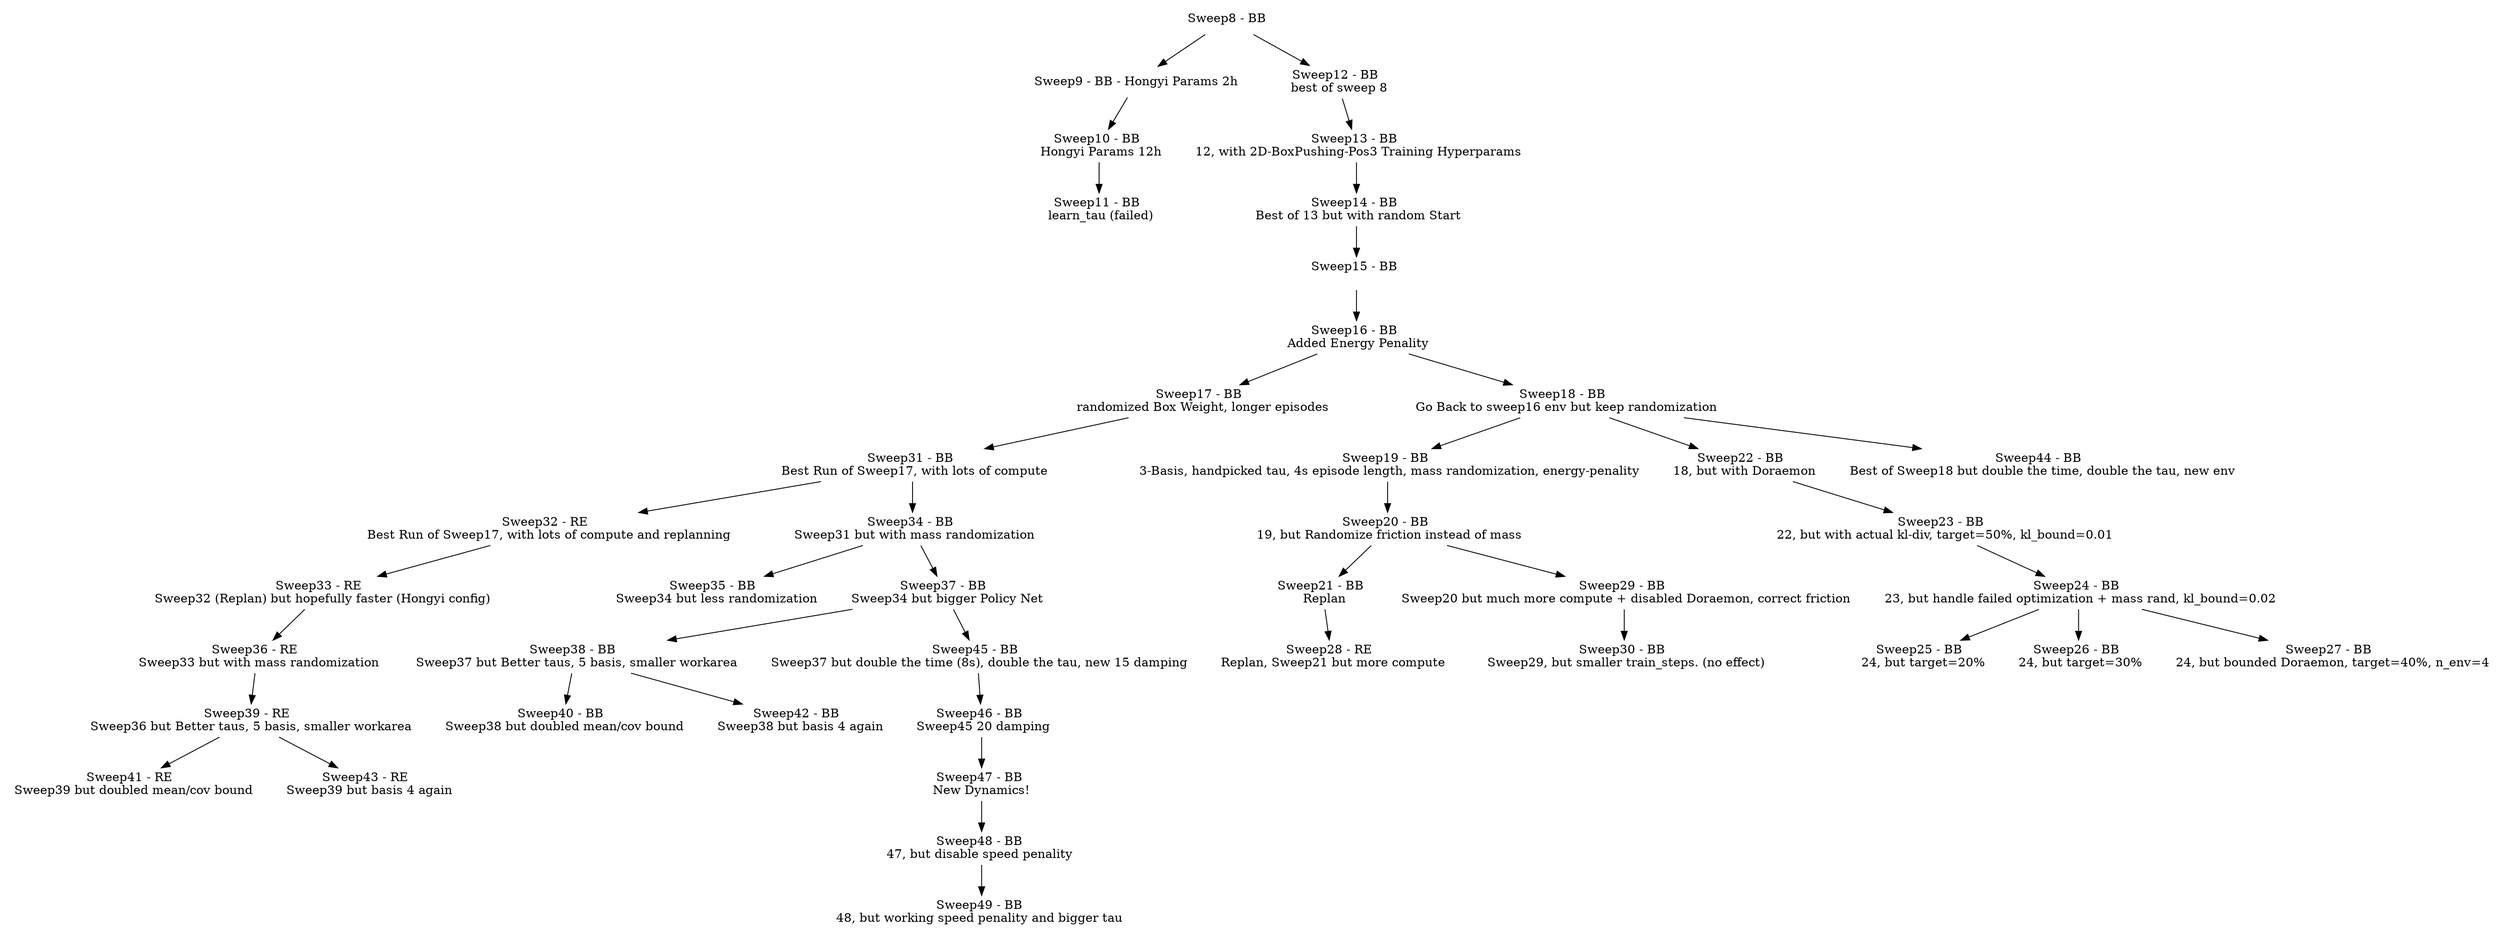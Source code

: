 digraph Sweeps {
    // Nodes
    node [shape=plaintext]
    "Sweep8"  [label=<Sweep8 - BB>];
    "Sweep9"  [label=<Sweep9 - BB - Hongyi Params 2h>];
    "Sweep10" [label=<Sweep10 - BB <BR/> Hongyi Params 12h>];
    "Sweep11" [label=<Sweep11 - BB <BR/> learn_tau (failed)>];
    "Sweep12" [label=<Sweep12 - BB <BR/> best of sweep 8>];
    "Sweep13" [label=<Sweep13 - BB <BR/> 12, with 2D-BoxPushing-Pos3 Training Hyperparams>];
    "Sweep14" [label=<Sweep14 - BB <BR/> Best of 13 but with random Start>];
    "Sweep15" [label=<Sweep15 - BB <BR/> >];
    "Sweep16" [label=<Sweep16 - BB <BR/> Added Energy Penality>];
    "Sweep17" [label=<Sweep17 - BB <BR/> randomized Box Weight, longer episodes>];
    "Sweep18" [label=<Sweep18 - BB <BR/> Go Back to sweep16 env but keep randomization>];
    "Sweep19" [label=<Sweep19 - BB <BR/> 3-Basis, handpicked tau, 4s episode length, mass randomization, energy-penality>];
    "Sweep20" [label=<Sweep20 - BB <BR/> 19, but Randomize friction instead of mass>];
    "Sweep21" [label=<Sweep21 - BB <BR/> Replan>];
    "Sweep22" [label=<Sweep22 - BB <BR/> 18, but with Doraemon>];
    "Sweep23" [label=<Sweep23 - BB <BR/> 22, but with actual kl-div, target=50%, kl_bound=0.01>];
    "Sweep24" [label=<Sweep24 - BB <BR/> 23, but handle failed optimization + mass rand, kl_bound=0.02>];
    "Sweep25" [label=<Sweep25 - BB <BR/> 24, but target=20%>];
    "Sweep26" [label=<Sweep26 - BB <BR/> 24, but target=30%>];
    "Sweep27" [label=<Sweep27 - BB <BR/> 24, but bounded Doraemon, target=40%, n_env=4>];
    "Sweep28" [label=<Sweep28 - RE <BR/> Replan, Sweep21 but more compute>];
    "Sweep29" [label=<Sweep29 - BB <BR/> Sweep20 but much more compute + disabled Doraemon, correct friction>];
    "Sweep30" [label=<Sweep30 - BB <BR/> Sweep29, but smaller train_steps. (no effect)>];
    "Sweep31" [label=<Sweep31 - BB <BR/> Best Run of Sweep17, with lots of compute>];
    "Sweep32" [label=<Sweep32 - RE <BR/> Best Run of Sweep17, with lots of compute and replanning>];
    "Sweep33" [label=<Sweep33 - RE <BR/> Sweep32 (Replan) but hopefully faster (Hongyi config)>];
    "Sweep34" [label=<Sweep34 - BB <BR/> Sweep31 but with mass randomization>];
    "Sweep35" [label=<Sweep35 - BB <BR/> Sweep34 but less randomization>];
    "Sweep36" [label=<Sweep36 - RE <BR/> Sweep33 but with mass randomization>];
    "Sweep37" [label=<Sweep37 - BB <BR/> Sweep34 but bigger Policy Net>];
    "Sweep38" [label=<Sweep38 - BB <BR/> Sweep37 but Better taus, 5 basis, smaller workarea>];
    "Sweep39" [label=<Sweep39 - RE <BR/> Sweep36 but Better taus, 5 basis, smaller workarea>];
    "Sweep40" [label=<Sweep40 - BB <BR/> Sweep38 but doubled mean/cov bound>];
    "Sweep41" [label=<Sweep41 - RE <BR/> Sweep39 but doubled mean/cov bound>];
    "Sweep42" [label=<Sweep42 - BB <BR/> Sweep38 but basis 4 again>];
    "Sweep43" [label=<Sweep43 - RE <BR/> Sweep39 but basis 4 again>];
    "Sweep44" [label=<Sweep44 - BB <BR/> Best of Sweep18 but double the time, double the tau, new env>];
    "Sweep45" [label=<Sweep45 - BB <BR/> Sweep37 but double the time (8s), double the tau, new 15 damping>];
    "Sweep46" [label=<Sweep46 - BB <BR/> Sweep45 20 damping>];
    "Sweep47" [label=<Sweep47 - BB <BR/> New Dynamics! >];
    "Sweep48" [label=<Sweep48 - BB <BR/> 47, but disable speed penality  >];
    "Sweep49" [label=<Sweep49 - BB <BR/> 48, but working speed penality and bigger tau  >];

    // Edges
    "Sweep8" -> "Sweep9"
    "Sweep9" -> "Sweep10"
    "Sweep10" -> "Sweep11"
    "Sweep8" -> "Sweep12"
    "Sweep12" -> "Sweep13"
    "Sweep13" -> "Sweep14"
    "Sweep16" -> "Sweep18"
    "Sweep18" -> "Sweep19"
    "Sweep19" -> "Sweep20"
    "Sweep21" -> "Sweep28"
    "Sweep20" -> "Sweep29"
    "Sweep29" -> "Sweep30"
    "Sweep17" -> "Sweep31"
    "Sweep31" -> "Sweep32"
    "Sweep32" -> "Sweep33"
    "Sweep31" -> "Sweep34"
    "Sweep34" -> "Sweep35"
    "Sweep33" -> "Sweep36"
    "Sweep34" -> "Sweep37"
    "Sweep37" -> "Sweep38"
    "Sweep36" -> "Sweep39"
    "Sweep38" -> "Sweep40"
    "Sweep39" -> "Sweep41"
    "Sweep38" -> "Sweep42"
    "Sweep39" -> "Sweep43"
    "Sweep18" -> "Sweep22"
    "Sweep22" -> "Sweep23"
    "Sweep23" -> "Sweep24"
    "Sweep24" -> "Sweep25"
    "Sweep24" -> "Sweep26"
    "Sweep24" -> "Sweep27"
    "Sweep18" -> "Sweep44"
    "Sweep14" -> "Sweep15"
    "Sweep15" -> "Sweep16"
    "Sweep16" -> "Sweep17"
    "Sweep20" -> "Sweep21"
    "Sweep37" -> "Sweep45"
    "Sweep45" -> "Sweep46"
    "Sweep46" -> "Sweep47"
    "Sweep47" -> "Sweep48"
    "Sweep48" -> "Sweep49"
}

